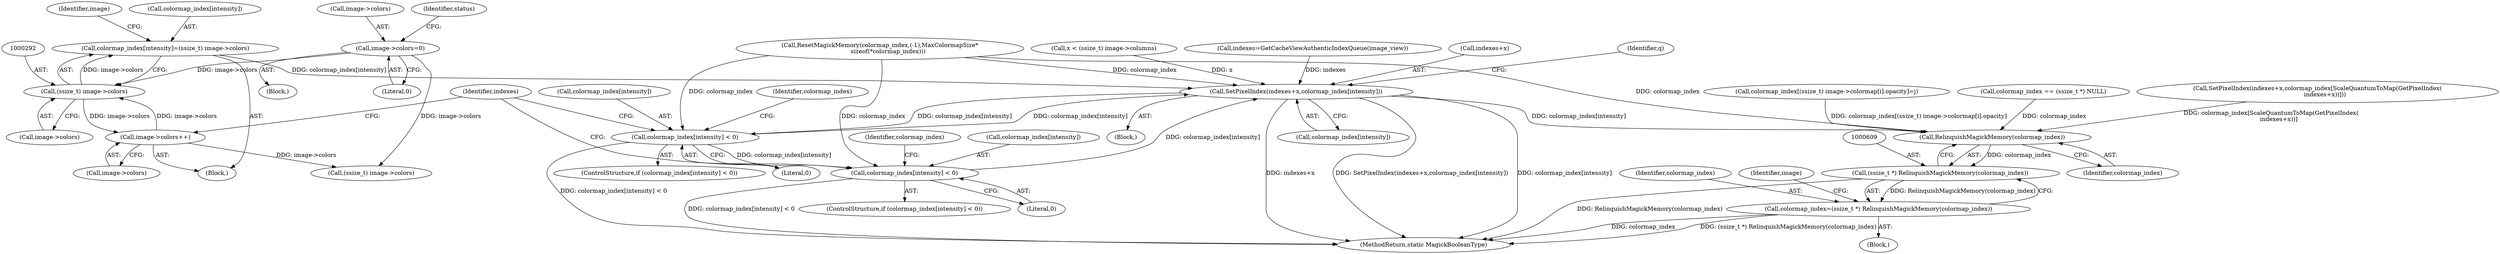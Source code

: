 digraph "0_ImageMagick_db1ffb6cf44bcfe5c4d5fcf9d9109ded5617387f_1@pointer" {
"1000287" [label="(Call,colormap_index[intensity]=(ssize_t) image->colors)"];
"1000291" [label="(Call,(ssize_t) image->colors)"];
"1000186" [label="(Call,image->colors=0)"];
"1000332" [label="(Call,image->colors++)"];
"1000336" [label="(Call,SetPixelIndex(indexes+x,colormap_index[intensity]))"];
"1000274" [label="(Call,colormap_index[intensity] < 0)"];
"1000281" [label="(Call,colormap_index[intensity] < 0)"];
"1000610" [label="(Call,RelinquishMagickMemory(colormap_index))"];
"1000608" [label="(Call,(ssize_t *) RelinquishMagickMemory(colormap_index))"];
"1000606" [label="(Call,colormap_index=(ssize_t *) RelinquishMagickMemory(colormap_index))"];
"1000285" [label="(Literal,0)"];
"1000278" [label="(Literal,0)"];
"1000287" [label="(Call,colormap_index[intensity]=(ssize_t) image->colors)"];
"1000633" [label="(MethodReturn,static MagickBooleanType)"];
"1000281" [label="(Call,colormap_index[intensity] < 0)"];
"1000186" [label="(Call,image->colors=0)"];
"1000257" [label="(Call,x < (ssize_t) image->columns)"];
"1000273" [label="(ControlStructure,if (colormap_index[intensity] < 0))"];
"1000610" [label="(Call,RelinquishMagickMemory(colormap_index))"];
"1000291" [label="(Call,(ssize_t) image->colors)"];
"1000332" [label="(Call,image->colors++)"];
"1000249" [label="(Call,indexes=GetCacheViewAuthenticIndexQueue(image_view))"];
"1000165" [label="(Call,ResetMagickMemory(colormap_index,(-1),MaxColormapSize*\n         sizeof(*colormap_index)))"];
"1000286" [label="(Block,)"];
"1000340" [label="(Call,colormap_index[intensity])"];
"1000190" [label="(Literal,0)"];
"1000161" [label="(Block,)"];
"1000337" [label="(Call,indexes+x)"];
"1000289" [label="(Identifier,colormap_index)"];
"1000611" [label="(Identifier,colormap_index)"];
"1000300" [label="(Identifier,image)"];
"1000608" [label="(Call,(ssize_t *) RelinquishMagickMemory(colormap_index))"];
"1000266" [label="(Block,)"];
"1000187" [label="(Call,image->colors)"];
"1000344" [label="(Identifier,q)"];
"1000293" [label="(Call,image->colors)"];
"1000470" [label="(Call,colormap_index[(ssize_t) image->colormap[i].opacity]=j)"];
"1000102" [label="(Block,)"];
"1000275" [label="(Call,colormap_index[intensity])"];
"1000282" [label="(Call,colormap_index[intensity])"];
"1000338" [label="(Identifier,indexes)"];
"1000283" [label="(Identifier,colormap_index)"];
"1000288" [label="(Call,colormap_index[intensity])"];
"1000192" [label="(Identifier,status)"];
"1000274" [label="(Call,colormap_index[intensity] < 0)"];
"1000280" [label="(ControlStructure,if (colormap_index[intensity] < 0))"];
"1000614" [label="(Identifier,image)"];
"1000333" [label="(Call,image->colors)"];
"1000336" [label="(Call,SetPixelIndex(indexes+x,colormap_index[intensity]))"];
"1000606" [label="(Call,colormap_index=(ssize_t *) RelinquishMagickMemory(colormap_index))"];
"1000607" [label="(Identifier,colormap_index)"];
"1000144" [label="(Call,colormap_index == (ssize_t *) NULL)"];
"1000582" [label="(Call,SetPixelIndex(indexes+x,colormap_index[ScaleQuantumToMap(GetPixelIndex(\n        indexes+x))]))"];
"1000364" [label="(Call,(ssize_t) image->colors)"];
"1000287" -> "1000286"  [label="AST: "];
"1000287" -> "1000291"  [label="CFG: "];
"1000288" -> "1000287"  [label="AST: "];
"1000291" -> "1000287"  [label="AST: "];
"1000300" -> "1000287"  [label="CFG: "];
"1000291" -> "1000287"  [label="DDG: image->colors"];
"1000287" -> "1000336"  [label="DDG: colormap_index[intensity]"];
"1000291" -> "1000293"  [label="CFG: "];
"1000292" -> "1000291"  [label="AST: "];
"1000293" -> "1000291"  [label="AST: "];
"1000186" -> "1000291"  [label="DDG: image->colors"];
"1000332" -> "1000291"  [label="DDG: image->colors"];
"1000291" -> "1000332"  [label="DDG: image->colors"];
"1000186" -> "1000161"  [label="AST: "];
"1000186" -> "1000190"  [label="CFG: "];
"1000187" -> "1000186"  [label="AST: "];
"1000190" -> "1000186"  [label="AST: "];
"1000192" -> "1000186"  [label="CFG: "];
"1000186" -> "1000364"  [label="DDG: image->colors"];
"1000332" -> "1000286"  [label="AST: "];
"1000332" -> "1000333"  [label="CFG: "];
"1000333" -> "1000332"  [label="AST: "];
"1000338" -> "1000332"  [label="CFG: "];
"1000332" -> "1000364"  [label="DDG: image->colors"];
"1000336" -> "1000266"  [label="AST: "];
"1000336" -> "1000340"  [label="CFG: "];
"1000337" -> "1000336"  [label="AST: "];
"1000340" -> "1000336"  [label="AST: "];
"1000344" -> "1000336"  [label="CFG: "];
"1000336" -> "1000633"  [label="DDG: SetPixelIndex(indexes+x,colormap_index[intensity])"];
"1000336" -> "1000633"  [label="DDG: colormap_index[intensity]"];
"1000336" -> "1000633"  [label="DDG: indexes+x"];
"1000336" -> "1000274"  [label="DDG: colormap_index[intensity]"];
"1000249" -> "1000336"  [label="DDG: indexes"];
"1000257" -> "1000336"  [label="DDG: x"];
"1000281" -> "1000336"  [label="DDG: colormap_index[intensity]"];
"1000274" -> "1000336"  [label="DDG: colormap_index[intensity]"];
"1000165" -> "1000336"  [label="DDG: colormap_index"];
"1000336" -> "1000610"  [label="DDG: colormap_index[intensity]"];
"1000274" -> "1000273"  [label="AST: "];
"1000274" -> "1000278"  [label="CFG: "];
"1000275" -> "1000274"  [label="AST: "];
"1000278" -> "1000274"  [label="AST: "];
"1000283" -> "1000274"  [label="CFG: "];
"1000338" -> "1000274"  [label="CFG: "];
"1000274" -> "1000633"  [label="DDG: colormap_index[intensity] < 0"];
"1000165" -> "1000274"  [label="DDG: colormap_index"];
"1000274" -> "1000281"  [label="DDG: colormap_index[intensity]"];
"1000281" -> "1000280"  [label="AST: "];
"1000281" -> "1000285"  [label="CFG: "];
"1000282" -> "1000281"  [label="AST: "];
"1000285" -> "1000281"  [label="AST: "];
"1000289" -> "1000281"  [label="CFG: "];
"1000338" -> "1000281"  [label="CFG: "];
"1000281" -> "1000633"  [label="DDG: colormap_index[intensity] < 0"];
"1000165" -> "1000281"  [label="DDG: colormap_index"];
"1000610" -> "1000608"  [label="AST: "];
"1000610" -> "1000611"  [label="CFG: "];
"1000611" -> "1000610"  [label="AST: "];
"1000608" -> "1000610"  [label="CFG: "];
"1000610" -> "1000608"  [label="DDG: colormap_index"];
"1000165" -> "1000610"  [label="DDG: colormap_index"];
"1000582" -> "1000610"  [label="DDG: colormap_index[ScaleQuantumToMap(GetPixelIndex(\n        indexes+x))]"];
"1000144" -> "1000610"  [label="DDG: colormap_index"];
"1000470" -> "1000610"  [label="DDG: colormap_index[(ssize_t) image->colormap[i].opacity]"];
"1000608" -> "1000606"  [label="AST: "];
"1000609" -> "1000608"  [label="AST: "];
"1000606" -> "1000608"  [label="CFG: "];
"1000608" -> "1000633"  [label="DDG: RelinquishMagickMemory(colormap_index)"];
"1000608" -> "1000606"  [label="DDG: RelinquishMagickMemory(colormap_index)"];
"1000606" -> "1000102"  [label="AST: "];
"1000607" -> "1000606"  [label="AST: "];
"1000614" -> "1000606"  [label="CFG: "];
"1000606" -> "1000633"  [label="DDG: colormap_index"];
"1000606" -> "1000633"  [label="DDG: (ssize_t *) RelinquishMagickMemory(colormap_index)"];
}
